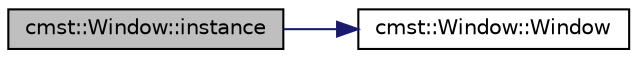 digraph "cmst::Window::instance"
{
  edge [fontname="Helvetica",fontsize="10",labelfontname="Helvetica",labelfontsize="10"];
  node [fontname="Helvetica",fontsize="10",shape=record];
  rankdir="LR";
  Node1 [label="cmst::Window::instance",height=0.2,width=0.4,color="black", fillcolor="grey75", style="filled", fontcolor="black"];
  Node1 -> Node2 [color="midnightblue",fontsize="10",style="solid"];
  Node2 [label="cmst::Window::Window",height=0.2,width=0.4,color="black", fillcolor="white", style="filled",URL="$classcmst_1_1_window.html#a2f0377f780b0dec7f9ca43145d98e8d1",tooltip="Constructor. "];
}
